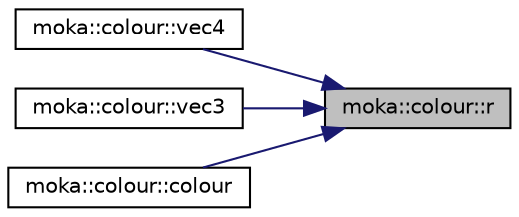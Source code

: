 digraph "moka::colour::r"
{
 // LATEX_PDF_SIZE
  edge [fontname="Helvetica",fontsize="10",labelfontname="Helvetica",labelfontsize="10"];
  node [fontname="Helvetica",fontsize="10",shape=record];
  rankdir="RL";
  Node303 [label="moka::colour::r",height=0.2,width=0.4,color="black", fillcolor="grey75", style="filled", fontcolor="black",tooltip=" "];
  Node303 -> Node304 [dir="back",color="midnightblue",fontsize="10",style="solid"];
  Node304 [label="moka::colour::vec4",height=0.2,width=0.4,color="black", fillcolor="white", style="filled",URL="$classmoka_1_1colour.html#ae61f128c67947c870a5daa830de23d67",tooltip=" "];
  Node303 -> Node305 [dir="back",color="midnightblue",fontsize="10",style="solid"];
  Node305 [label="moka::colour::vec3",height=0.2,width=0.4,color="black", fillcolor="white", style="filled",URL="$classmoka_1_1colour.html#a7c6fc079f1689c2e47d698b913d16a07",tooltip=" "];
  Node303 -> Node306 [dir="back",color="midnightblue",fontsize="10",style="solid"];
  Node306 [label="moka::colour::colour",height=0.2,width=0.4,color="black", fillcolor="white", style="filled",URL="$classmoka_1_1colour.html#a69c484d6aa34beda220712e751ad99f3",tooltip=" "];
}
